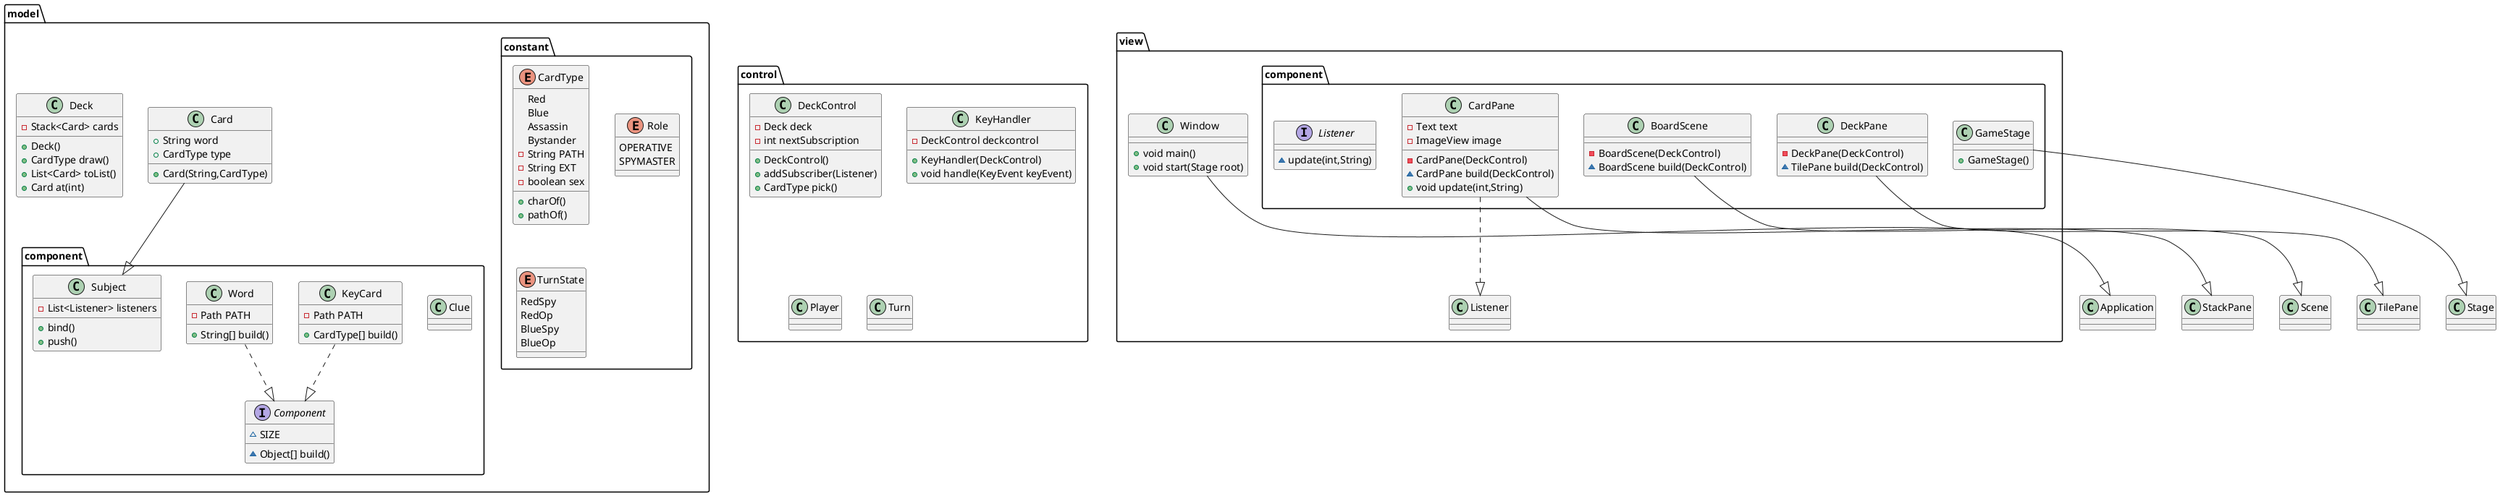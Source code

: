 @startuml


together {
    namespace model {

        namespace component {
            class Clue
            interface Component {
                ~SIZE
                ~Object[] build()
            }
            class KeyCard {
                -Path PATH
                +CardType[] build()
            }

            class Word {
                -Path PATH
                +String[] build()
            }

            class Subject {
                -List<Listener> listeners
                +bind()
                +push()
            }

            KeyCard ..|> Component
            Word ..|> Component
        }

        namespace constant {
            enum CardType {
                Red
                Blue
                Assassin
                Bystander
                -String PATH
                -String EXT
                -boolean sex
                +charOf()
                +pathOf()
            }
            enum Role {
                OPERATIVE
                SPYMASTER
            }
            enum TurnState {
                RedSpy
                RedOp
                BlueSpy
                BlueOp
            }
        }

        class Card {
            +String word
            +CardType type
            +Card(String,CardType)
        }

        class Deck {
            -Stack<Card> cards
            +Deck()
            +CardType draw()
            +List<Card> toList()
            +Card at(int)
        }


        Card --|> model.component.Subject

    }
}

together {
    namespace control {
        class DeckControl {
            -Deck deck
            -int nextSubscription
            +DeckControl()
            +addSubscriber(Listener)
            +CardType pick()
        }
        class KeyHandler {
            -DeckControl deckcontrol
            +KeyHandler(DeckControl)
            +void handle(KeyEvent keyEvent)
        }
        class Player
        class Turn

    }
}





together {

    namespace view {
        namespace component {
            class BoardScene {
                -BoardScene(DeckControl)
                ~BoardScene build(DeckControl)
            }

            class CardPane {
                -Text text
                -ImageView image
                -CardPane(DeckControl)
                ~CardPane build(DeckControl)
                +void update(int,String)
            }

            class DeckPane {
                -DeckPane(DeckControl)
                ~TilePane build(DeckControl)
            }

            class GameStage {
                +GameStage()
            }

            interface Listener {
                ~update(int,String)
            }


            CardPane ..|> view.Listener

            DeckPane --|> .TilePane
            GameStage --|> .Stage
            BoardScene --|> .Scene
            CardPane --|> .StackPane

        }
        class Window {
            +void main()
            +void start(Stage root)
        }


        Window --|> .Application
    }
}



@enduml